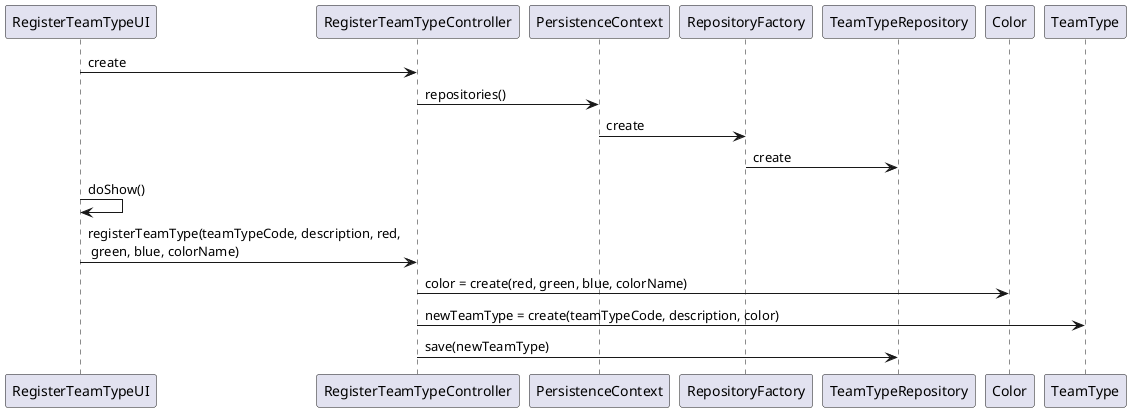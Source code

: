 @startuml

RegisterTeamTypeUI -> RegisterTeamTypeController : create
RegisterTeamTypeController -> PersistenceContext : repositories()
PersistenceContext -> RepositoryFactory : create
RepositoryFactory -> TeamTypeRepository : create
RegisterTeamTypeUI -> RegisterTeamTypeUI : doShow()

RegisterTeamTypeUI -> RegisterTeamTypeController : registerTeamType(teamTypeCode, description, red,\n green, blue, colorName)
RegisterTeamTypeController -> Color : color = create(red, green, blue, colorName)
RegisterTeamTypeController -> TeamType : newTeamType = create(teamTypeCode, description, color)
RegisterTeamTypeController -> TeamTypeRepository : save(newTeamType)

@enduml
